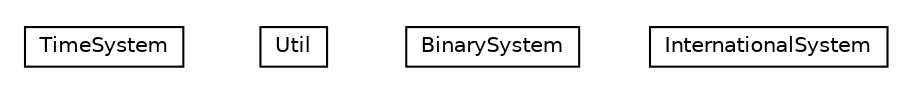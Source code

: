 #!/usr/local/bin/dot
#
# Class diagram 
# Generated by UMLGraph version R5_6-24-gf6e263 (http://www.umlgraph.org/)
#

digraph G {
	edge [fontname="Helvetica",fontsize=10,labelfontname="Helvetica",labelfontsize=10];
	node [fontname="Helvetica",fontsize=10,shape=plaintext];
	nodesep=0.25;
	ranksep=0.5;
	// org.universAAL.ontology.unit.system.TimeSystem
	c7442 [label=<<table title="org.universAAL.ontology.unit.system.TimeSystem" border="0" cellborder="1" cellspacing="0" cellpadding="2" port="p" href="./TimeSystem.html">
		<tr><td><table border="0" cellspacing="0" cellpadding="1">
<tr><td align="center" balign="center"> TimeSystem </td></tr>
		</table></td></tr>
		</table>>, URL="./TimeSystem.html", fontname="Helvetica", fontcolor="black", fontsize=10.0];
	// org.universAAL.ontology.unit.system.Util
	c7443 [label=<<table title="org.universAAL.ontology.unit.system.Util" border="0" cellborder="1" cellspacing="0" cellpadding="2" port="p" href="./Util.html">
		<tr><td><table border="0" cellspacing="0" cellpadding="1">
<tr><td align="center" balign="center"> Util </td></tr>
		</table></td></tr>
		</table>>, URL="./Util.html", fontname="Helvetica", fontcolor="black", fontsize=10.0];
	// org.universAAL.ontology.unit.system.BinarySystem
	c7444 [label=<<table title="org.universAAL.ontology.unit.system.BinarySystem" border="0" cellborder="1" cellspacing="0" cellpadding="2" port="p" href="./BinarySystem.html">
		<tr><td><table border="0" cellspacing="0" cellpadding="1">
<tr><td align="center" balign="center"> BinarySystem </td></tr>
		</table></td></tr>
		</table>>, URL="./BinarySystem.html", fontname="Helvetica", fontcolor="black", fontsize=10.0];
	// org.universAAL.ontology.unit.system.InternationalSystem
	c7445 [label=<<table title="org.universAAL.ontology.unit.system.InternationalSystem" border="0" cellborder="1" cellspacing="0" cellpadding="2" port="p" href="./InternationalSystem.html">
		<tr><td><table border="0" cellspacing="0" cellpadding="1">
<tr><td align="center" balign="center"> InternationalSystem </td></tr>
		</table></td></tr>
		</table>>, URL="./InternationalSystem.html", fontname="Helvetica", fontcolor="black", fontsize=10.0];
}

